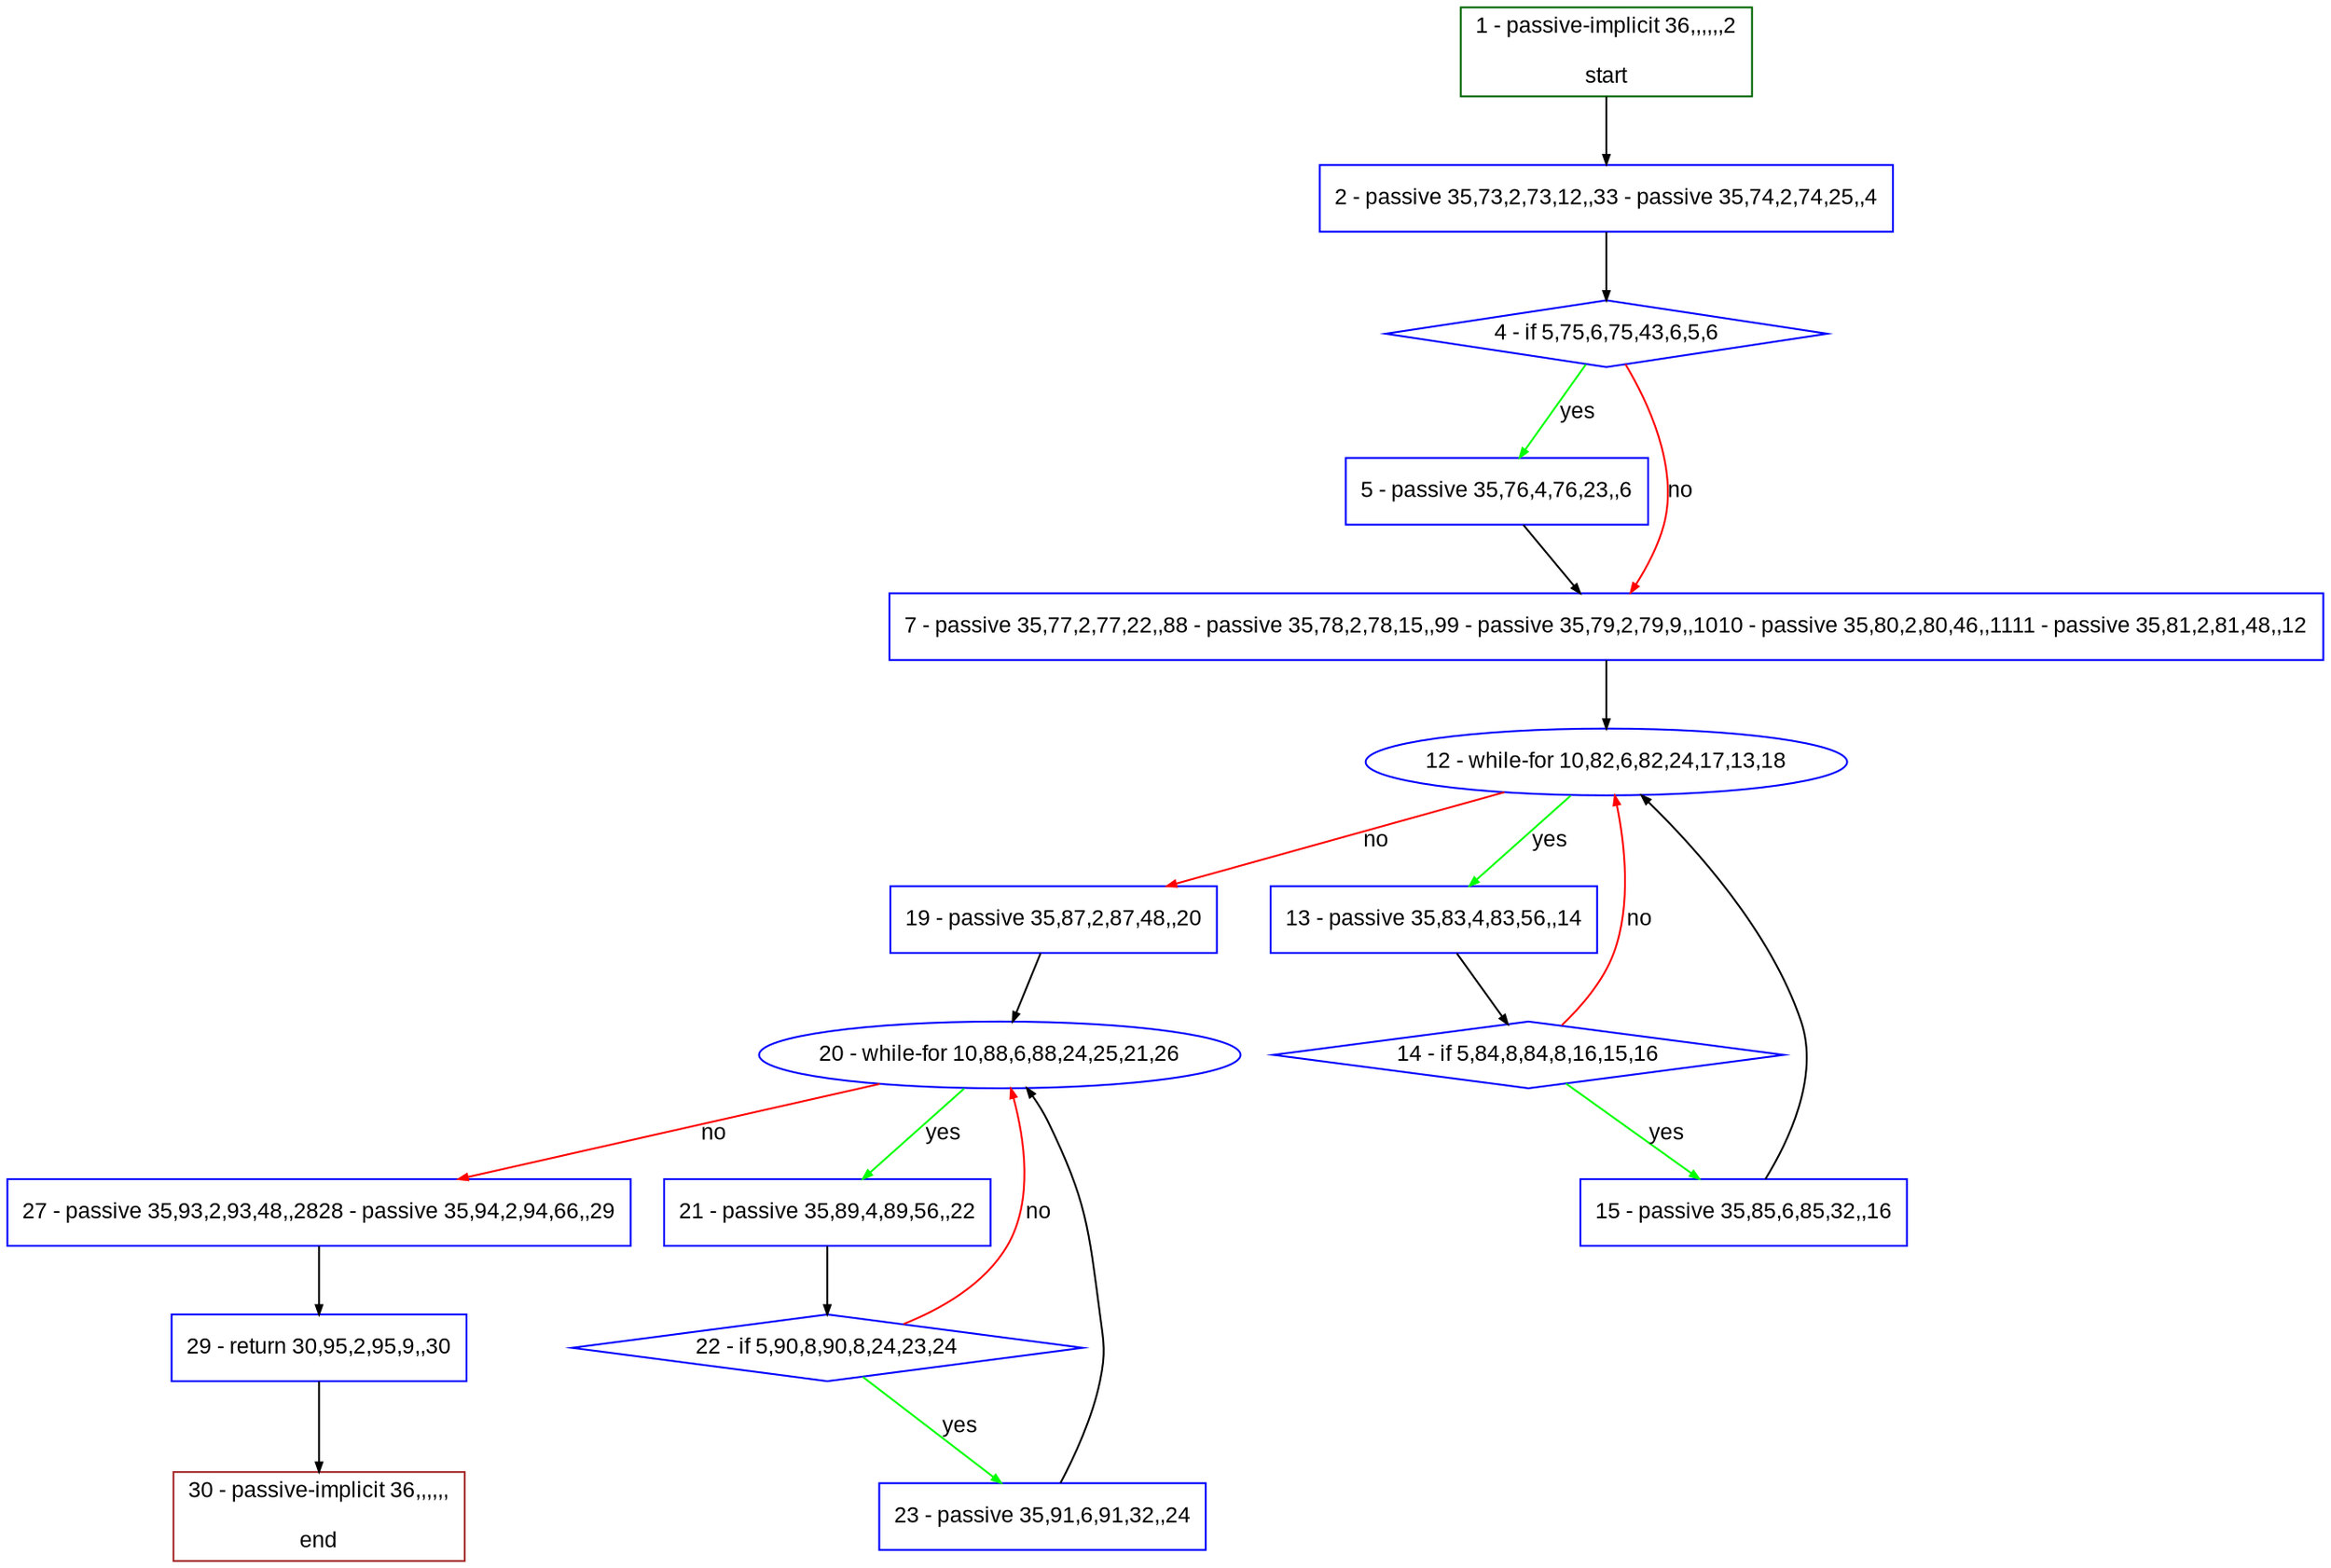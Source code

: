 digraph "" {
  graph [pack="true", label="", fontsize="12", packmode="clust", fontname="Arial", fillcolor="#FFFFCC", bgcolor="white", style="rounded,filled", compound="true"];
  node [node_initialized="no", label="", color="grey", fontsize="12", fillcolor="white", fontname="Arial", style="filled", shape="rectangle", compound="true", fixedsize="false"];
  edge [fontcolor="black", arrowhead="normal", arrowtail="none", arrowsize="0.5", ltail="", label="", color="black", fontsize="12", lhead="", fontname="Arial", dir="forward", compound="true"];
  __N1 [label="2 - passive 35,73,2,73,12,,33 - passive 35,74,2,74,25,,4", color="#0000ff", fillcolor="#ffffff", style="filled", shape="box"];
  __N2 [label="1 - passive-implicit 36,,,,,,2\n\nstart", color="#006400", fillcolor="#ffffff", style="filled", shape="box"];
  __N3 [label="4 - if 5,75,6,75,43,6,5,6", color="#0000ff", fillcolor="#ffffff", style="filled", shape="diamond"];
  __N4 [label="5 - passive 35,76,4,76,23,,6", color="#0000ff", fillcolor="#ffffff", style="filled", shape="box"];
  __N5 [label="7 - passive 35,77,2,77,22,,88 - passive 35,78,2,78,15,,99 - passive 35,79,2,79,9,,1010 - passive 35,80,2,80,46,,1111 - passive 35,81,2,81,48,,12", color="#0000ff", fillcolor="#ffffff", style="filled", shape="box"];
  __N6 [label="12 - while-for 10,82,6,82,24,17,13,18", color="#0000ff", fillcolor="#ffffff", style="filled", shape="oval"];
  __N7 [label="13 - passive 35,83,4,83,56,,14", color="#0000ff", fillcolor="#ffffff", style="filled", shape="box"];
  __N8 [label="19 - passive 35,87,2,87,48,,20", color="#0000ff", fillcolor="#ffffff", style="filled", shape="box"];
  __N9 [label="14 - if 5,84,8,84,8,16,15,16", color="#0000ff", fillcolor="#ffffff", style="filled", shape="diamond"];
  __N10 [label="15 - passive 35,85,6,85,32,,16", color="#0000ff", fillcolor="#ffffff", style="filled", shape="box"];
  __N11 [label="20 - while-for 10,88,6,88,24,25,21,26", color="#0000ff", fillcolor="#ffffff", style="filled", shape="oval"];
  __N12 [label="21 - passive 35,89,4,89,56,,22", color="#0000ff", fillcolor="#ffffff", style="filled", shape="box"];
  __N13 [label="27 - passive 35,93,2,93,48,,2828 - passive 35,94,2,94,66,,29", color="#0000ff", fillcolor="#ffffff", style="filled", shape="box"];
  __N14 [label="22 - if 5,90,8,90,8,24,23,24", color="#0000ff", fillcolor="#ffffff", style="filled", shape="diamond"];
  __N15 [label="23 - passive 35,91,6,91,32,,24", color="#0000ff", fillcolor="#ffffff", style="filled", shape="box"];
  __N16 [label="29 - return 30,95,2,95,9,,30", color="#0000ff", fillcolor="#ffffff", style="filled", shape="box"];
  __N17 [label="30 - passive-implicit 36,,,,,,\n\nend", color="#a52a2a", fillcolor="#ffffff", style="filled", shape="box"];
  __N2 -> __N1 [arrowhead="normal", arrowtail="none", color="#000000", label="", dir="forward"];
  __N1 -> __N3 [arrowhead="normal", arrowtail="none", color="#000000", label="", dir="forward"];
  __N3 -> __N4 [arrowhead="normal", arrowtail="none", color="#00ff00", label="yes", dir="forward"];
  __N3 -> __N5 [arrowhead="normal", arrowtail="none", color="#ff0000", label="no", dir="forward"];
  __N4 -> __N5 [arrowhead="normal", arrowtail="none", color="#000000", label="", dir="forward"];
  __N5 -> __N6 [arrowhead="normal", arrowtail="none", color="#000000", label="", dir="forward"];
  __N6 -> __N7 [arrowhead="normal", arrowtail="none", color="#00ff00", label="yes", dir="forward"];
  __N6 -> __N8 [arrowhead="normal", arrowtail="none", color="#ff0000", label="no", dir="forward"];
  __N7 -> __N9 [arrowhead="normal", arrowtail="none", color="#000000", label="", dir="forward"];
  __N9 -> __N6 [arrowhead="normal", arrowtail="none", color="#ff0000", label="no", dir="forward"];
  __N9 -> __N10 [arrowhead="normal", arrowtail="none", color="#00ff00", label="yes", dir="forward"];
  __N10 -> __N6 [arrowhead="normal", arrowtail="none", color="#000000", label="", dir="forward"];
  __N8 -> __N11 [arrowhead="normal", arrowtail="none", color="#000000", label="", dir="forward"];
  __N11 -> __N12 [arrowhead="normal", arrowtail="none", color="#00ff00", label="yes", dir="forward"];
  __N11 -> __N13 [arrowhead="normal", arrowtail="none", color="#ff0000", label="no", dir="forward"];
  __N12 -> __N14 [arrowhead="normal", arrowtail="none", color="#000000", label="", dir="forward"];
  __N14 -> __N11 [arrowhead="normal", arrowtail="none", color="#ff0000", label="no", dir="forward"];
  __N14 -> __N15 [arrowhead="normal", arrowtail="none", color="#00ff00", label="yes", dir="forward"];
  __N15 -> __N11 [arrowhead="normal", arrowtail="none", color="#000000", label="", dir="forward"];
  __N13 -> __N16 [arrowhead="normal", arrowtail="none", color="#000000", label="", dir="forward"];
  __N16 -> __N17 [arrowhead="normal", arrowtail="none", color="#000000", label="", dir="forward"];
}
